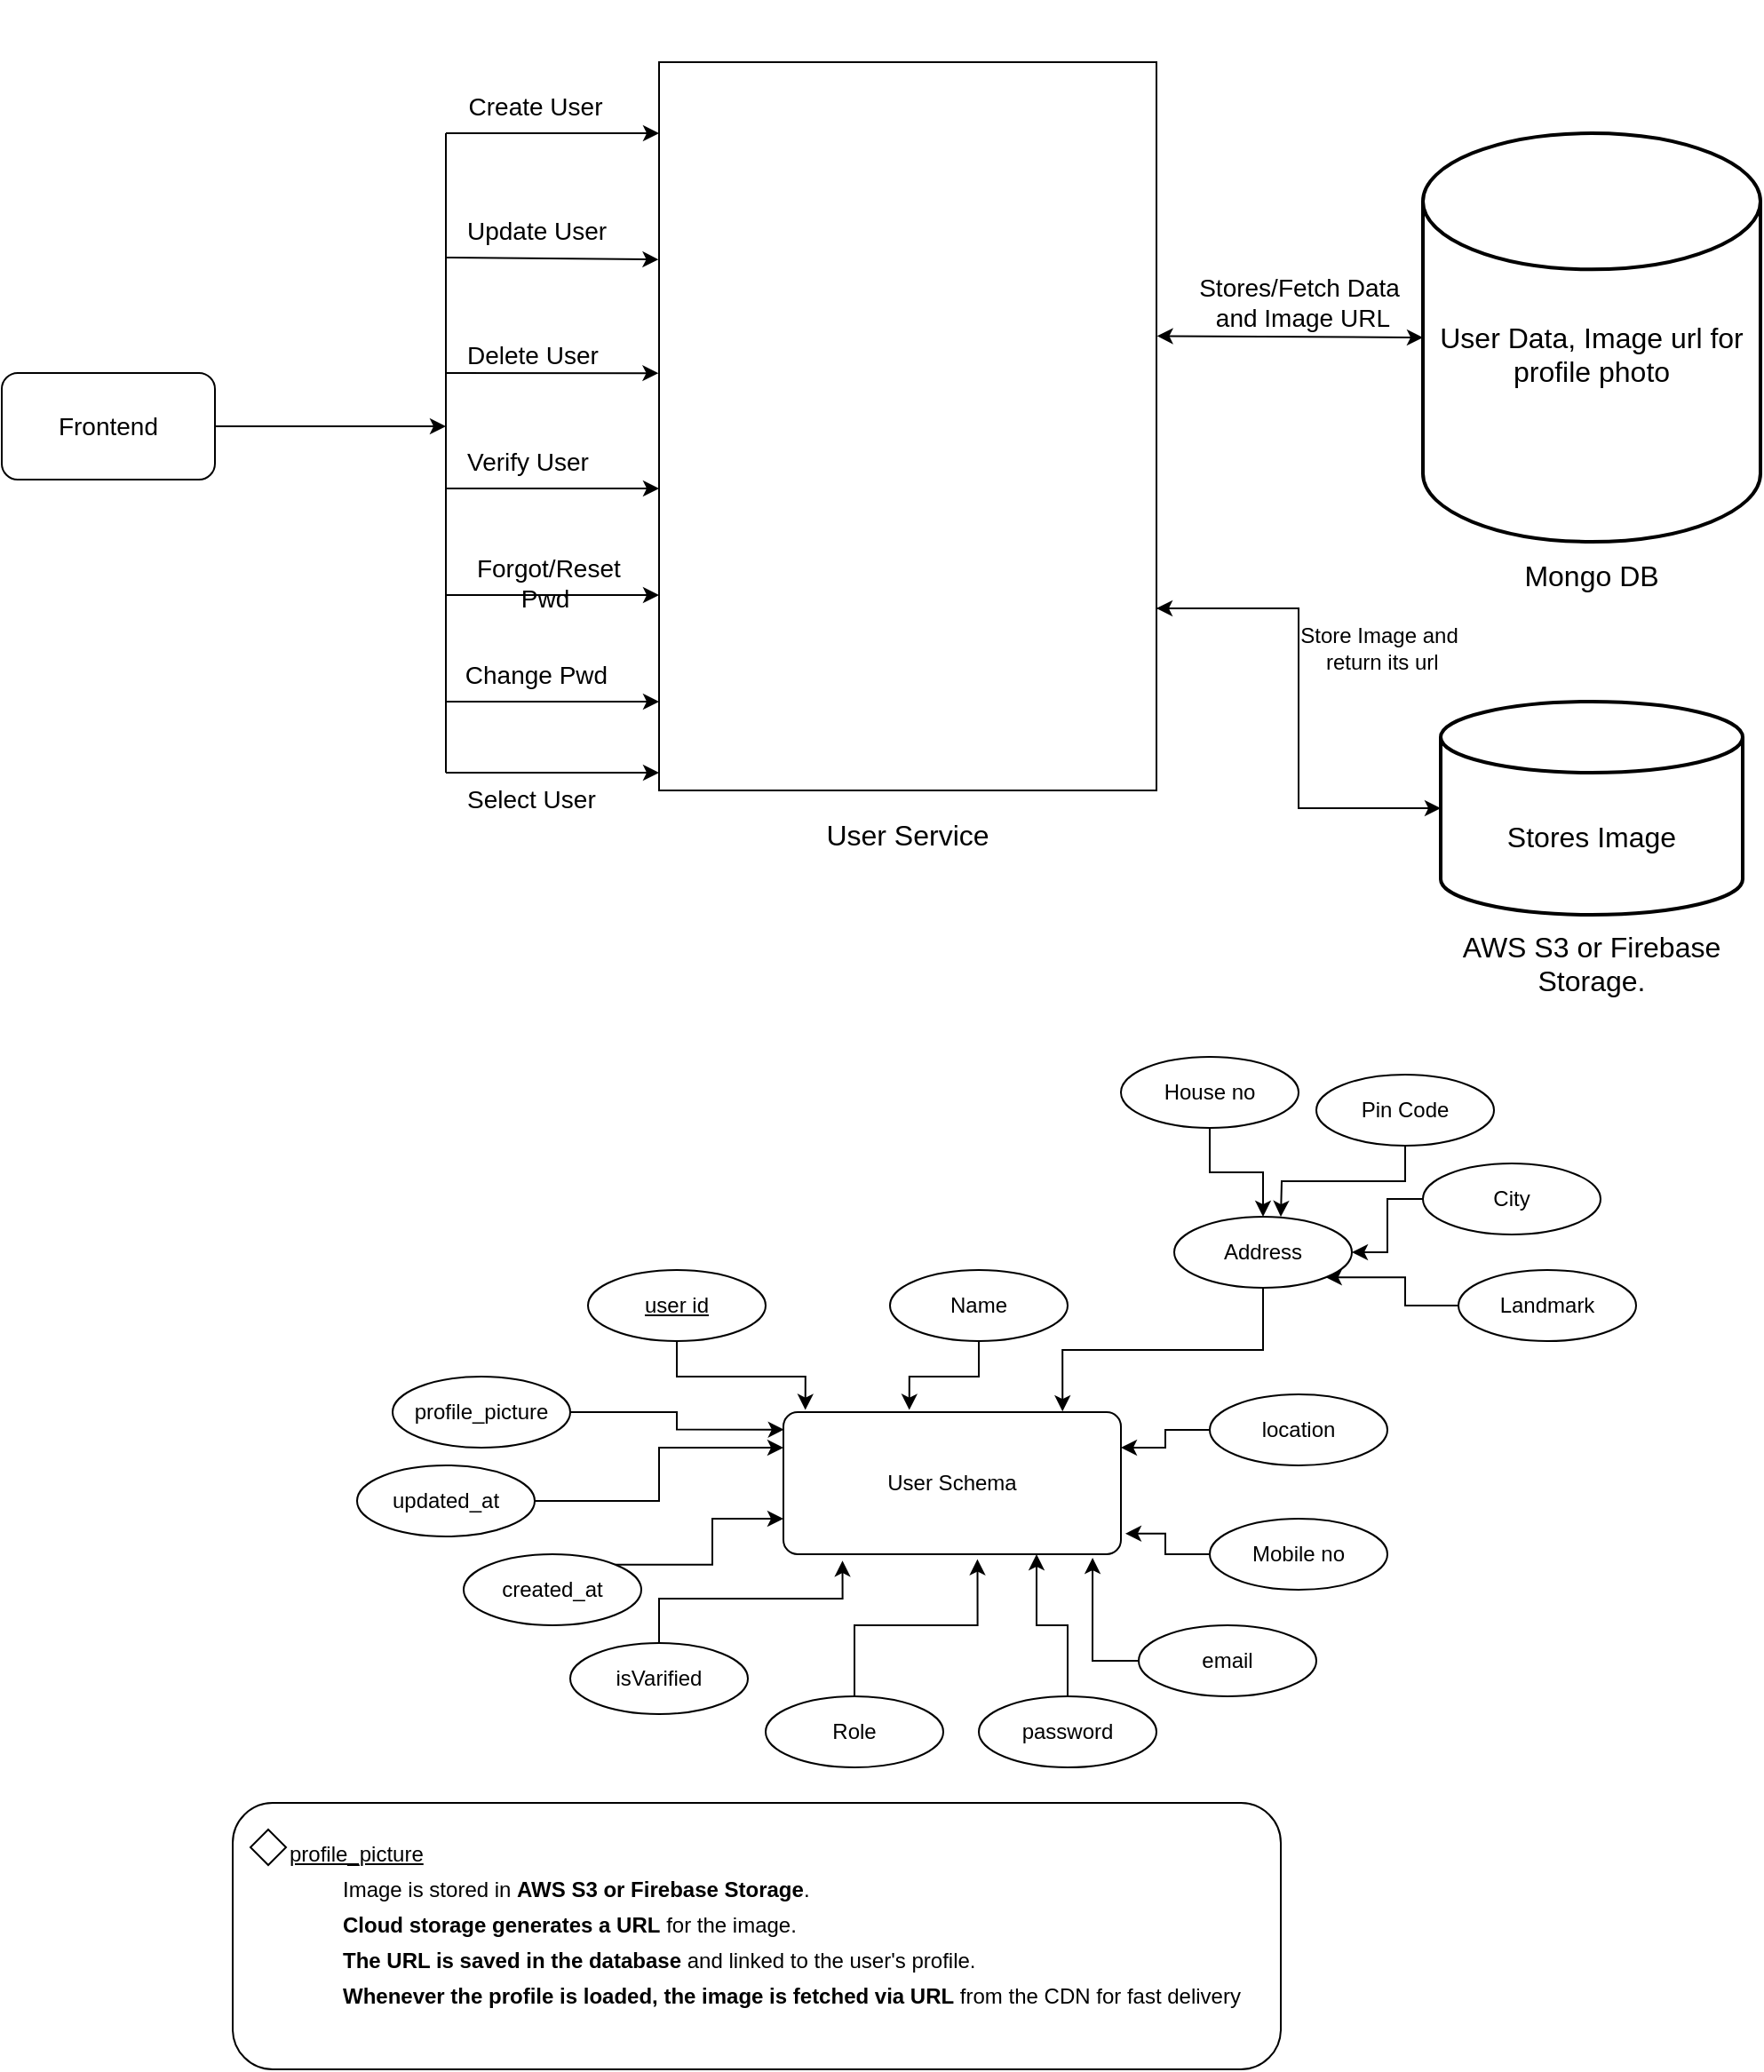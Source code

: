 <mxfile version="26.0.10">
  <diagram name="Page-1" id="o4gwaQnruwS_fug0mnDS">
    <mxGraphModel dx="2035" dy="1433" grid="1" gridSize="10" guides="1" tooltips="1" connect="1" arrows="1" fold="1" page="0" pageScale="1" pageWidth="1000" pageHeight="1169" math="0" shadow="0">
      <root>
        <mxCell id="0" />
        <mxCell id="1" parent="0" />
        <mxCell id="T8mHG3b7tJwAanFSALW9-45" value="&lt;div&gt;&lt;br&gt;&lt;/div&gt;&lt;div&gt;&lt;br&gt;&lt;/div&gt;&lt;div&gt;&lt;br&gt;&lt;/div&gt;&lt;div&gt;&lt;br&gt;&lt;/div&gt;&lt;div&gt;&lt;br&gt;&lt;/div&gt;&lt;div&gt;&lt;br&gt;&lt;/div&gt;&lt;div&gt;&lt;br&gt;&lt;/div&gt;&lt;div&gt;&lt;br&gt;&lt;/div&gt;&lt;div&gt;&lt;br&gt;&lt;/div&gt;&lt;div&gt;&lt;br&gt;&lt;/div&gt;&lt;div&gt;&lt;br&gt;&lt;/div&gt;&lt;div&gt;&lt;br&gt;&lt;/div&gt;&lt;div&gt;&lt;br&gt;&lt;/div&gt;&lt;div&gt;&lt;br&gt;&lt;/div&gt;&lt;div&gt;&lt;br&gt;&lt;/div&gt;&lt;div&gt;&lt;br&gt;&lt;/div&gt;&lt;div&gt;&lt;br&gt;&lt;/div&gt;&lt;div&gt;&lt;br&gt;&lt;/div&gt;&lt;div&gt;&lt;br&gt;&lt;/div&gt;&lt;div&gt;&lt;br&gt;&lt;/div&gt;&lt;div&gt;&lt;br&gt;&lt;/div&gt;&lt;div&gt;&lt;br&gt;&lt;/div&gt;&lt;div&gt;&lt;br&gt;&lt;/div&gt;&lt;div&gt;&lt;br&gt;&lt;/div&gt;&lt;div&gt;&lt;br&gt;&lt;/div&gt;&lt;div&gt;&lt;br&gt;&lt;/div&gt;&lt;div&gt;&lt;br&gt;&lt;/div&gt;&lt;div&gt;&lt;br&gt;&lt;/div&gt;&lt;div&gt;&lt;br&gt;&lt;/div&gt;&lt;div&gt;&lt;br&gt;&lt;/div&gt;&lt;div&gt;&lt;br&gt;&lt;/div&gt;&lt;div&gt;&lt;br&gt;&lt;/div&gt;&lt;div&gt;&lt;font size=&quot;3&quot;&gt;User Service&lt;/font&gt;&lt;/div&gt;" style="rounded=0;whiteSpace=wrap;html=1;" vertex="1" parent="1">
          <mxGeometry x="-110" y="-520" width="280" height="410" as="geometry" />
        </mxCell>
        <mxCell id="T8mHG3b7tJwAanFSALW9-46" value="&lt;div&gt;&lt;font size=&quot;3&quot;&gt;&lt;br&gt;&lt;/font&gt;&lt;/div&gt;&lt;font size=&quot;3&quot;&gt;&lt;div&gt;&lt;font size=&quot;3&quot;&gt;&lt;br&gt;&lt;/font&gt;&lt;/div&gt;&lt;div&gt;&lt;font size=&quot;3&quot;&gt;&lt;br&gt;&lt;/font&gt;&lt;/div&gt;&lt;div&gt;&lt;font size=&quot;3&quot;&gt;&lt;br&gt;&lt;/font&gt;&lt;/div&gt;&lt;div&gt;&lt;font size=&quot;3&quot;&gt;&lt;br&gt;&lt;/font&gt;&lt;/div&gt;&lt;div&gt;&lt;font size=&quot;3&quot;&gt;&lt;br&gt;&lt;/font&gt;&lt;/div&gt;&lt;div&gt;&lt;br&gt;&lt;/div&gt;&lt;div&gt;User Data,&amp;nbsp;&lt;span style=&quot;background-color: transparent; color: light-dark(rgb(0, 0, 0), rgb(255, 255, 255));&quot;&gt;Image url for profile photo&lt;/span&gt;&lt;/div&gt;&lt;div&gt;&lt;font size=&quot;3&quot;&gt;&lt;br&gt;&lt;/font&gt;&lt;/div&gt;&lt;div&gt;&lt;font size=&quot;3&quot;&gt;&lt;br&gt;&lt;/font&gt;&lt;/div&gt;&lt;div&gt;&lt;font size=&quot;3&quot;&gt;&lt;br&gt;&lt;/font&gt;&lt;/div&gt;&lt;div&gt;&lt;font size=&quot;3&quot;&gt;&lt;br&gt;&lt;/font&gt;&lt;/div&gt;&lt;div&gt;&lt;font size=&quot;3&quot;&gt;&lt;br&gt;&lt;/font&gt;&lt;/div&gt;&lt;div&gt;&lt;span style=&quot;background-color: transparent; color: light-dark(rgb(0, 0, 0), rgb(255, 255, 255));&quot;&gt;Mongo DB&lt;/span&gt;&lt;/div&gt;&lt;/font&gt;" style="strokeWidth=2;html=1;shape=mxgraph.flowchart.database;whiteSpace=wrap;" vertex="1" parent="1">
          <mxGeometry x="320" y="-480" width="190" height="230" as="geometry" />
        </mxCell>
        <mxCell id="T8mHG3b7tJwAanFSALW9-47" value="" style="endArrow=classic;startArrow=classic;html=1;rounded=0;entryX=0;entryY=0.5;entryDx=0;entryDy=0;entryPerimeter=0;exitX=1.001;exitY=0.376;exitDx=0;exitDy=0;exitPerimeter=0;" edge="1" parent="1" source="T8mHG3b7tJwAanFSALW9-45" target="T8mHG3b7tJwAanFSALW9-46">
          <mxGeometry width="50" height="50" relative="1" as="geometry">
            <mxPoint x="123" y="-365" as="sourcePoint" />
            <mxPoint x="290" y="-190" as="targetPoint" />
          </mxGeometry>
        </mxCell>
        <mxCell id="T8mHG3b7tJwAanFSALW9-48" value="User Schema" style="rounded=1;arcSize=10;whiteSpace=wrap;html=1;align=center;" vertex="1" parent="1">
          <mxGeometry x="-40" y="240" width="190" height="80" as="geometry" />
        </mxCell>
        <mxCell id="T8mHG3b7tJwAanFSALW9-50" style="edgeStyle=orthogonalEdgeStyle;rounded=0;orthogonalLoop=1;jettySize=auto;html=1;exitX=0.5;exitY=1;exitDx=0;exitDy=0;entryX=0.065;entryY=-0.015;entryDx=0;entryDy=0;entryPerimeter=0;" edge="1" parent="1" source="T8mHG3b7tJwAanFSALW9-49" target="T8mHG3b7tJwAanFSALW9-48">
          <mxGeometry relative="1" as="geometry" />
        </mxCell>
        <mxCell id="T8mHG3b7tJwAanFSALW9-49" value="&lt;u&gt;user id&lt;/u&gt;" style="ellipse;whiteSpace=wrap;html=1;align=center;" vertex="1" parent="1">
          <mxGeometry x="-150" y="160" width="100" height="40" as="geometry" />
        </mxCell>
        <mxCell id="T8mHG3b7tJwAanFSALW9-52" value="Name" style="ellipse;whiteSpace=wrap;html=1;align=center;" vertex="1" parent="1">
          <mxGeometry x="20" y="160" width="100" height="40" as="geometry" />
        </mxCell>
        <mxCell id="T8mHG3b7tJwAanFSALW9-53" style="edgeStyle=orthogonalEdgeStyle;rounded=0;orthogonalLoop=1;jettySize=auto;html=1;exitX=0.5;exitY=1;exitDx=0;exitDy=0;entryX=0.373;entryY=-0.015;entryDx=0;entryDy=0;entryPerimeter=0;" edge="1" parent="1" source="T8mHG3b7tJwAanFSALW9-52" target="T8mHG3b7tJwAanFSALW9-48">
          <mxGeometry relative="1" as="geometry" />
        </mxCell>
        <mxCell id="T8mHG3b7tJwAanFSALW9-54" value="Address" style="ellipse;whiteSpace=wrap;html=1;align=center;" vertex="1" parent="1">
          <mxGeometry x="180" y="130" width="100" height="40" as="geometry" />
        </mxCell>
        <mxCell id="T8mHG3b7tJwAanFSALW9-55" value="Mobile no" style="ellipse;whiteSpace=wrap;html=1;align=center;" vertex="1" parent="1">
          <mxGeometry x="200" y="300" width="100" height="40" as="geometry" />
        </mxCell>
        <mxCell id="T8mHG3b7tJwAanFSALW9-62" style="edgeStyle=orthogonalEdgeStyle;rounded=0;orthogonalLoop=1;jettySize=auto;html=1;exitX=0;exitY=0.5;exitDx=0;exitDy=0;entryX=1;entryY=0.25;entryDx=0;entryDy=0;" edge="1" parent="1" source="T8mHG3b7tJwAanFSALW9-56" target="T8mHG3b7tJwAanFSALW9-48">
          <mxGeometry relative="1" as="geometry" />
        </mxCell>
        <mxCell id="T8mHG3b7tJwAanFSALW9-56" value="location" style="ellipse;whiteSpace=wrap;html=1;align=center;" vertex="1" parent="1">
          <mxGeometry x="200" y="230" width="100" height="40" as="geometry" />
        </mxCell>
        <mxCell id="T8mHG3b7tJwAanFSALW9-64" style="edgeStyle=orthogonalEdgeStyle;rounded=0;orthogonalLoop=1;jettySize=auto;html=1;exitX=0.5;exitY=1;exitDx=0;exitDy=0;entryX=0.5;entryY=0;entryDx=0;entryDy=0;" edge="1" parent="1" source="T8mHG3b7tJwAanFSALW9-57" target="T8mHG3b7tJwAanFSALW9-54">
          <mxGeometry relative="1" as="geometry" />
        </mxCell>
        <mxCell id="T8mHG3b7tJwAanFSALW9-57" value="House no" style="ellipse;whiteSpace=wrap;html=1;align=center;" vertex="1" parent="1">
          <mxGeometry x="150" y="40" width="100" height="40" as="geometry" />
        </mxCell>
        <mxCell id="T8mHG3b7tJwAanFSALW9-65" style="edgeStyle=orthogonalEdgeStyle;rounded=0;orthogonalLoop=1;jettySize=auto;html=1;exitX=0.5;exitY=1;exitDx=0;exitDy=0;" edge="1" parent="1" source="T8mHG3b7tJwAanFSALW9-58">
          <mxGeometry relative="1" as="geometry">
            <mxPoint x="240" y="130" as="targetPoint" />
          </mxGeometry>
        </mxCell>
        <mxCell id="T8mHG3b7tJwAanFSALW9-58" value="Pin Code" style="ellipse;whiteSpace=wrap;html=1;align=center;" vertex="1" parent="1">
          <mxGeometry x="260" y="50" width="100" height="40" as="geometry" />
        </mxCell>
        <mxCell id="T8mHG3b7tJwAanFSALW9-68" style="edgeStyle=orthogonalEdgeStyle;rounded=0;orthogonalLoop=1;jettySize=auto;html=1;exitX=0;exitY=0.5;exitDx=0;exitDy=0;entryX=1;entryY=0.5;entryDx=0;entryDy=0;" edge="1" parent="1" source="T8mHG3b7tJwAanFSALW9-59" target="T8mHG3b7tJwAanFSALW9-54">
          <mxGeometry relative="1" as="geometry" />
        </mxCell>
        <mxCell id="T8mHG3b7tJwAanFSALW9-59" value="City" style="ellipse;whiteSpace=wrap;html=1;align=center;" vertex="1" parent="1">
          <mxGeometry x="320" y="100" width="100" height="40" as="geometry" />
        </mxCell>
        <mxCell id="T8mHG3b7tJwAanFSALW9-69" style="edgeStyle=orthogonalEdgeStyle;rounded=0;orthogonalLoop=1;jettySize=auto;html=1;exitX=0;exitY=0.5;exitDx=0;exitDy=0;entryX=1;entryY=1;entryDx=0;entryDy=0;" edge="1" parent="1" source="T8mHG3b7tJwAanFSALW9-60" target="T8mHG3b7tJwAanFSALW9-54">
          <mxGeometry relative="1" as="geometry" />
        </mxCell>
        <mxCell id="T8mHG3b7tJwAanFSALW9-60" value="Landm&lt;span style=&quot;background-color: transparent; color: light-dark(rgb(0, 0, 0), rgb(255, 255, 255));&quot;&gt;ark&lt;/span&gt;" style="ellipse;whiteSpace=wrap;html=1;align=center;" vertex="1" parent="1">
          <mxGeometry x="340" y="160" width="100" height="40" as="geometry" />
        </mxCell>
        <mxCell id="T8mHG3b7tJwAanFSALW9-61" style="edgeStyle=orthogonalEdgeStyle;rounded=0;orthogonalLoop=1;jettySize=auto;html=1;exitX=0.5;exitY=1;exitDx=0;exitDy=0;entryX=0.827;entryY=-0.005;entryDx=0;entryDy=0;entryPerimeter=0;" edge="1" parent="1" source="T8mHG3b7tJwAanFSALW9-54" target="T8mHG3b7tJwAanFSALW9-48">
          <mxGeometry relative="1" as="geometry" />
        </mxCell>
        <mxCell id="T8mHG3b7tJwAanFSALW9-63" style="edgeStyle=orthogonalEdgeStyle;rounded=0;orthogonalLoop=1;jettySize=auto;html=1;exitX=0;exitY=0.5;exitDx=0;exitDy=0;entryX=1.013;entryY=0.855;entryDx=0;entryDy=0;entryPerimeter=0;" edge="1" parent="1" source="T8mHG3b7tJwAanFSALW9-55" target="T8mHG3b7tJwAanFSALW9-48">
          <mxGeometry relative="1" as="geometry" />
        </mxCell>
        <mxCell id="T8mHG3b7tJwAanFSALW9-70" value="email" style="ellipse;whiteSpace=wrap;html=1;align=center;" vertex="1" parent="1">
          <mxGeometry x="160" y="360" width="100" height="40" as="geometry" />
        </mxCell>
        <mxCell id="T8mHG3b7tJwAanFSALW9-78" style="edgeStyle=orthogonalEdgeStyle;rounded=0;orthogonalLoop=1;jettySize=auto;html=1;exitX=0.5;exitY=0;exitDx=0;exitDy=0;entryX=0.75;entryY=1;entryDx=0;entryDy=0;" edge="1" parent="1" source="T8mHG3b7tJwAanFSALW9-71" target="T8mHG3b7tJwAanFSALW9-48">
          <mxGeometry relative="1" as="geometry" />
        </mxCell>
        <mxCell id="T8mHG3b7tJwAanFSALW9-71" value="password" style="ellipse;whiteSpace=wrap;html=1;align=center;" vertex="1" parent="1">
          <mxGeometry x="70" y="400" width="100" height="40" as="geometry" />
        </mxCell>
        <mxCell id="T8mHG3b7tJwAanFSALW9-72" value="Role" style="ellipse;whiteSpace=wrap;html=1;align=center;" vertex="1" parent="1">
          <mxGeometry x="-50" y="400" width="100" height="40" as="geometry" />
        </mxCell>
        <mxCell id="T8mHG3b7tJwAanFSALW9-74" value="isVarified" style="ellipse;whiteSpace=wrap;html=1;align=center;" vertex="1" parent="1">
          <mxGeometry x="-160" y="370" width="100" height="40" as="geometry" />
        </mxCell>
        <mxCell id="T8mHG3b7tJwAanFSALW9-81" style="edgeStyle=orthogonalEdgeStyle;rounded=0;orthogonalLoop=1;jettySize=auto;html=1;exitX=1;exitY=0;exitDx=0;exitDy=0;entryX=0;entryY=0.75;entryDx=0;entryDy=0;" edge="1" parent="1" source="T8mHG3b7tJwAanFSALW9-75" target="T8mHG3b7tJwAanFSALW9-48">
          <mxGeometry relative="1" as="geometry" />
        </mxCell>
        <mxCell id="T8mHG3b7tJwAanFSALW9-75" value="created_at" style="ellipse;whiteSpace=wrap;html=1;align=center;" vertex="1" parent="1">
          <mxGeometry x="-220" y="320" width="100" height="40" as="geometry" />
        </mxCell>
        <mxCell id="T8mHG3b7tJwAanFSALW9-82" style="edgeStyle=orthogonalEdgeStyle;rounded=0;orthogonalLoop=1;jettySize=auto;html=1;exitX=1;exitY=0.5;exitDx=0;exitDy=0;entryX=0;entryY=0.25;entryDx=0;entryDy=0;" edge="1" parent="1" source="T8mHG3b7tJwAanFSALW9-76" target="T8mHG3b7tJwAanFSALW9-48">
          <mxGeometry relative="1" as="geometry" />
        </mxCell>
        <mxCell id="T8mHG3b7tJwAanFSALW9-76" value="updated_at" style="ellipse;whiteSpace=wrap;html=1;align=center;" vertex="1" parent="1">
          <mxGeometry x="-280" y="270" width="100" height="40" as="geometry" />
        </mxCell>
        <mxCell id="T8mHG3b7tJwAanFSALW9-77" style="edgeStyle=orthogonalEdgeStyle;rounded=0;orthogonalLoop=1;jettySize=auto;html=1;exitX=0;exitY=0.5;exitDx=0;exitDy=0;entryX=0.916;entryY=1.025;entryDx=0;entryDy=0;entryPerimeter=0;" edge="1" parent="1" source="T8mHG3b7tJwAanFSALW9-70" target="T8mHG3b7tJwAanFSALW9-48">
          <mxGeometry relative="1" as="geometry" />
        </mxCell>
        <mxCell id="T8mHG3b7tJwAanFSALW9-79" style="edgeStyle=orthogonalEdgeStyle;rounded=0;orthogonalLoop=1;jettySize=auto;html=1;exitX=0.5;exitY=0;exitDx=0;exitDy=0;entryX=0.575;entryY=1.035;entryDx=0;entryDy=0;entryPerimeter=0;" edge="1" parent="1" source="T8mHG3b7tJwAanFSALW9-72" target="T8mHG3b7tJwAanFSALW9-48">
          <mxGeometry relative="1" as="geometry" />
        </mxCell>
        <mxCell id="T8mHG3b7tJwAanFSALW9-80" style="edgeStyle=orthogonalEdgeStyle;rounded=0;orthogonalLoop=1;jettySize=auto;html=1;exitX=0.5;exitY=0;exitDx=0;exitDy=0;entryX=0.175;entryY=1.045;entryDx=0;entryDy=0;entryPerimeter=0;" edge="1" parent="1" source="T8mHG3b7tJwAanFSALW9-74" target="T8mHG3b7tJwAanFSALW9-48">
          <mxGeometry relative="1" as="geometry" />
        </mxCell>
        <mxCell id="T8mHG3b7tJwAanFSALW9-87" style="edgeStyle=orthogonalEdgeStyle;rounded=0;orthogonalLoop=1;jettySize=auto;html=1;exitX=1;exitY=0.5;exitDx=0;exitDy=0;" edge="1" parent="1" source="T8mHG3b7tJwAanFSALW9-84">
          <mxGeometry relative="1" as="geometry">
            <mxPoint x="-230" y="-315" as="targetPoint" />
          </mxGeometry>
        </mxCell>
        <mxCell id="T8mHG3b7tJwAanFSALW9-84" value="&lt;font style=&quot;font-size: 14px;&quot;&gt;Frontend&lt;/font&gt;" style="rounded=1;whiteSpace=wrap;html=1;" vertex="1" parent="1">
          <mxGeometry x="-480" y="-345" width="120" height="60" as="geometry" />
        </mxCell>
        <mxCell id="T8mHG3b7tJwAanFSALW9-86" value="" style="endArrow=none;html=1;rounded=0;" edge="1" parent="1">
          <mxGeometry width="50" height="50" relative="1" as="geometry">
            <mxPoint x="-230" y="-120" as="sourcePoint" />
            <mxPoint x="-230" y="-480" as="targetPoint" />
          </mxGeometry>
        </mxCell>
        <mxCell id="T8mHG3b7tJwAanFSALW9-88" value="" style="endArrow=classic;html=1;rounded=0;" edge="1" parent="1">
          <mxGeometry width="50" height="50" relative="1" as="geometry">
            <mxPoint x="-230" y="-480" as="sourcePoint" />
            <mxPoint x="-110" y="-480" as="targetPoint" />
          </mxGeometry>
        </mxCell>
        <mxCell id="T8mHG3b7tJwAanFSALW9-89" value="&lt;font style=&quot;font-size: 14px;&quot;&gt;Create User&lt;/font&gt;" style="text;html=1;align=center;verticalAlign=middle;resizable=0;points=[];autosize=1;strokeColor=none;fillColor=none;" vertex="1" parent="1">
          <mxGeometry x="-230" y="-510" width="100" height="30" as="geometry" />
        </mxCell>
        <mxCell id="T8mHG3b7tJwAanFSALW9-92" value="" style="endArrow=classic;html=1;rounded=0;entryX=-0.001;entryY=0.271;entryDx=0;entryDy=0;entryPerimeter=0;" edge="1" parent="1" target="T8mHG3b7tJwAanFSALW9-45">
          <mxGeometry width="50" height="50" relative="1" as="geometry">
            <mxPoint x="-230" y="-410" as="sourcePoint" />
            <mxPoint x="-120" y="-410" as="targetPoint" />
          </mxGeometry>
        </mxCell>
        <mxCell id="T8mHG3b7tJwAanFSALW9-93" value="&lt;span style=&quot;color: rgb(0, 0, 0); font-family: Helvetica; font-size: 14px; font-style: normal; font-variant-ligatures: normal; font-variant-caps: normal; font-weight: 400; letter-spacing: normal; orphans: 2; text-align: center; text-indent: 0px; text-transform: none; widows: 2; word-spacing: 0px; -webkit-text-stroke-width: 0px; white-space: nowrap; background-color: rgb(255, 255, 255); text-decoration-thickness: initial; text-decoration-style: initial; text-decoration-color: initial; float: none; display: inline !important;&quot;&gt;Update User&lt;/span&gt;" style="text;whiteSpace=wrap;html=1;" vertex="1" parent="1">
          <mxGeometry x="-220" y="-440" width="110" height="40" as="geometry" />
        </mxCell>
        <mxCell id="T8mHG3b7tJwAanFSALW9-94" value="&lt;div style=&quot;text-align: center;&quot;&gt;&lt;span style=&quot;background-color: transparent; color: light-dark(rgb(0, 0, 0), rgb(255, 255, 255)); font-size: 14px; text-wrap-mode: nowrap;&quot;&gt;Delete User&lt;/span&gt;&lt;/div&gt;" style="text;whiteSpace=wrap;html=1;" vertex="1" parent="1">
          <mxGeometry x="-220" y="-370" width="110" height="40" as="geometry" />
        </mxCell>
        <mxCell id="T8mHG3b7tJwAanFSALW9-95" value="" style="endArrow=classic;html=1;rounded=0;entryX=-0.001;entryY=0.427;entryDx=0;entryDy=0;entryPerimeter=0;" edge="1" parent="1" target="T8mHG3b7tJwAanFSALW9-45">
          <mxGeometry width="50" height="50" relative="1" as="geometry">
            <mxPoint x="-230" y="-345" as="sourcePoint" />
            <mxPoint x="-120" y="-345" as="targetPoint" />
          </mxGeometry>
        </mxCell>
        <mxCell id="T8mHG3b7tJwAanFSALW9-97" value="&lt;div style=&quot;text-align: center;&quot;&gt;&lt;span style=&quot;background-color: transparent; color: light-dark(rgb(0, 0, 0), rgb(255, 255, 255)); font-size: 14px; text-wrap-mode: nowrap;&quot;&gt;Verify User&lt;/span&gt;&lt;/div&gt;" style="text;whiteSpace=wrap;html=1;" vertex="1" parent="1">
          <mxGeometry x="-220" y="-310" width="110" height="40" as="geometry" />
        </mxCell>
        <mxCell id="T8mHG3b7tJwAanFSALW9-101" value="" style="endArrow=classic;html=1;rounded=0;" edge="1" parent="1">
          <mxGeometry width="50" height="50" relative="1" as="geometry">
            <mxPoint x="-230" y="-280" as="sourcePoint" />
            <mxPoint x="-110" y="-280" as="targetPoint" />
          </mxGeometry>
        </mxCell>
        <mxCell id="T8mHG3b7tJwAanFSALW9-102" value="" style="endArrow=classic;html=1;rounded=0;" edge="1" parent="1">
          <mxGeometry width="50" height="50" relative="1" as="geometry">
            <mxPoint x="-230" y="-220" as="sourcePoint" />
            <mxPoint x="-110" y="-220" as="targetPoint" />
          </mxGeometry>
        </mxCell>
        <mxCell id="T8mHG3b7tJwAanFSALW9-103" value="" style="endArrow=classic;html=1;rounded=0;" edge="1" parent="1">
          <mxGeometry width="50" height="50" relative="1" as="geometry">
            <mxPoint x="-230" y="-160" as="sourcePoint" />
            <mxPoint x="-110" y="-160" as="targetPoint" />
          </mxGeometry>
        </mxCell>
        <mxCell id="T8mHG3b7tJwAanFSALW9-104" value="&lt;div style=&quot;text-align: center;&quot;&gt;&lt;span style=&quot;background-color: transparent; color: light-dark(rgb(0, 0, 0), rgb(255, 255, 255)); font-size: 14px; text-wrap-mode: nowrap;&quot;&gt;&amp;nbsp;Forgot/Reset Pwd&lt;/span&gt;&lt;/div&gt;" style="text;whiteSpace=wrap;html=1;" vertex="1" parent="1">
          <mxGeometry x="-230" y="-250" width="110" height="40" as="geometry" />
        </mxCell>
        <mxCell id="T8mHG3b7tJwAanFSALW9-106" value="&lt;div style=&quot;text-align: center;&quot;&gt;&lt;span style=&quot;background-color: transparent; color: light-dark(rgb(0, 0, 0), rgb(255, 255, 255)); font-size: 14px; text-wrap-mode: nowrap;&quot;&gt;&amp;nbsp;Change Pwd&lt;/span&gt;&lt;/div&gt;" style="text;whiteSpace=wrap;html=1;" vertex="1" parent="1">
          <mxGeometry x="-225" y="-190" width="110" height="40" as="geometry" />
        </mxCell>
        <mxCell id="T8mHG3b7tJwAanFSALW9-108" value="profile_picture" style="ellipse;whiteSpace=wrap;html=1;align=center;" vertex="1" parent="1">
          <mxGeometry x="-260" y="220" width="100" height="40" as="geometry" />
        </mxCell>
        <mxCell id="T8mHG3b7tJwAanFSALW9-109" style="edgeStyle=orthogonalEdgeStyle;rounded=0;orthogonalLoop=1;jettySize=auto;html=1;exitX=1;exitY=0.5;exitDx=0;exitDy=0;entryX=0.002;entryY=0.123;entryDx=0;entryDy=0;entryPerimeter=0;" edge="1" parent="1" source="T8mHG3b7tJwAanFSALW9-108" target="T8mHG3b7tJwAanFSALW9-48">
          <mxGeometry relative="1" as="geometry" />
        </mxCell>
        <mxCell id="T8mHG3b7tJwAanFSALW9-110" value="&lt;span style=&quot;color: rgb(0, 0, 0); font-family: Helvetica; font-size: 12px; font-style: normal; font-variant-ligatures: normal; font-variant-caps: normal; font-weight: 400; letter-spacing: normal; orphans: 2; text-align: center; text-indent: 0px; text-transform: none; widows: 2; word-spacing: 0px; -webkit-text-stroke-width: 0px; white-space: normal; background-color: rgb(255, 255, 255); text-decoration-thickness: initial; text-decoration-style: initial; text-decoration-color: initial; float: none; display: inline !important;&quot;&gt;&lt;u&gt;profile_picture&lt;/u&gt;&lt;/span&gt;" style="text;whiteSpace=wrap;html=1;" vertex="1" parent="1">
          <mxGeometry x="-320" y="475" width="110" height="40" as="geometry" />
        </mxCell>
        <mxCell id="T8mHG3b7tJwAanFSALW9-111" value="Image is stored in &lt;strong&gt;AWS S3 or Firebase Storage&lt;/strong&gt;." style="text;whiteSpace=wrap;html=1;" vertex="1" parent="1">
          <mxGeometry x="-290" y="495" width="300" height="40" as="geometry" />
        </mxCell>
        <mxCell id="T8mHG3b7tJwAanFSALW9-113" value="&lt;strong style=&quot;forced-color-adjust: none; color: rgb(0, 0, 0); font-family: Helvetica; font-size: 12px; font-style: normal; font-variant-ligatures: normal; font-variant-caps: normal; letter-spacing: normal; orphans: 2; text-align: left; text-indent: 0px; text-transform: none; widows: 2; word-spacing: 0px; -webkit-text-stroke-width: 0px; white-space: normal; background-color: rgb(255, 255, 255); text-decoration-thickness: initial; text-decoration-style: initial; text-decoration-color: initial;&quot;&gt;Cloud storage generates a URL&lt;/strong&gt;&lt;span style=&quot;color: rgb(0, 0, 0); font-family: Helvetica; font-size: 12px; font-style: normal; font-variant-ligatures: normal; font-variant-caps: normal; font-weight: 400; letter-spacing: normal; orphans: 2; text-align: left; text-indent: 0px; text-transform: none; widows: 2; word-spacing: 0px; -webkit-text-stroke-width: 0px; white-space: normal; background-color: rgb(255, 255, 255); text-decoration-thickness: initial; text-decoration-style: initial; text-decoration-color: initial; display: inline !important; float: none;&quot;&gt;&lt;span&gt;&amp;nbsp;&lt;/span&gt;for the image.&lt;/span&gt;" style="text;whiteSpace=wrap;html=1;" vertex="1" parent="1">
          <mxGeometry x="-290" y="515" width="290" height="40" as="geometry" />
        </mxCell>
        <mxCell id="T8mHG3b7tJwAanFSALW9-114" value="&lt;strong&gt;The URL is saved in the database&lt;/strong&gt; and linked to the user&#39;s profile." style="text;whiteSpace=wrap;html=1;" vertex="1" parent="1">
          <mxGeometry x="-290" y="535" width="370" height="40" as="geometry" />
        </mxCell>
        <mxCell id="T8mHG3b7tJwAanFSALW9-122" value="&lt;strong&gt;Whenever the profile is loaded, the image is fetched via URL&lt;/strong&gt; from the CDN for fast delivery" style="text;whiteSpace=wrap;html=1;" vertex="1" parent="1">
          <mxGeometry x="-290" y="555" width="510" height="40" as="geometry" />
        </mxCell>
        <mxCell id="T8mHG3b7tJwAanFSALW9-125" value="" style="rounded=1;whiteSpace=wrap;html=1;fillColor=none;" vertex="1" parent="1">
          <mxGeometry x="-350" y="460" width="590" height="150" as="geometry" />
        </mxCell>
        <mxCell id="T8mHG3b7tJwAanFSALW9-126" value="" style="rhombus;whiteSpace=wrap;html=1;" vertex="1" parent="1">
          <mxGeometry x="-340" y="475" width="20" height="20" as="geometry" />
        </mxCell>
        <mxCell id="T8mHG3b7tJwAanFSALW9-127" value="" style="endArrow=classic;html=1;rounded=0;" edge="1" parent="1">
          <mxGeometry width="50" height="50" relative="1" as="geometry">
            <mxPoint x="-230" y="-120" as="sourcePoint" />
            <mxPoint x="-110" y="-120" as="targetPoint" />
          </mxGeometry>
        </mxCell>
        <mxCell id="T8mHG3b7tJwAanFSALW9-128" value="&lt;div style=&quot;text-align: center;&quot;&gt;&lt;span style=&quot;background-color: transparent; color: light-dark(rgb(0, 0, 0), rgb(255, 255, 255)); font-size: 14px; text-wrap-mode: nowrap;&quot;&gt;Select User&lt;/span&gt;&lt;/div&gt;" style="text;whiteSpace=wrap;html=1;" vertex="1" parent="1">
          <mxGeometry x="-220" y="-120" width="110" height="40" as="geometry" />
        </mxCell>
        <mxCell id="T8mHG3b7tJwAanFSALW9-136" style="edgeStyle=orthogonalEdgeStyle;rounded=0;orthogonalLoop=1;jettySize=auto;html=1;exitX=0;exitY=0.5;exitDx=0;exitDy=0;exitPerimeter=0;entryX=1;entryY=0.75;entryDx=0;entryDy=0;" edge="1" parent="1" source="T8mHG3b7tJwAanFSALW9-130" target="T8mHG3b7tJwAanFSALW9-45">
          <mxGeometry relative="1" as="geometry" />
        </mxCell>
        <mxCell id="T8mHG3b7tJwAanFSALW9-130" value="&lt;font style=&quot;font-size: 14px;&quot;&gt;&lt;span style=&quot;white-space: pre;&quot;&gt;&#x9;&lt;/span&gt;&lt;span style=&quot;white-space: pre;&quot;&gt;&#x9;&lt;/span&gt;&lt;/font&gt;&lt;div&gt;&lt;font size=&quot;3&quot;&gt;&lt;br&gt;&lt;/font&gt;&lt;/div&gt;&lt;div&gt;&lt;font size=&quot;3&quot;&gt;&lt;br&gt;&lt;/font&gt;&lt;/div&gt;&lt;div&gt;&lt;font size=&quot;3&quot;&gt;&lt;br&gt;&lt;/font&gt;&lt;/div&gt;&lt;div&gt;&lt;font size=&quot;3&quot;&gt;&lt;br&gt;&lt;/font&gt;&lt;/div&gt;&lt;div&gt;&lt;font size=&quot;3&quot;&gt;&lt;br&gt;&lt;/font&gt;&lt;/div&gt;&lt;div&gt;&lt;font size=&quot;3&quot;&gt;Stores Image&lt;/font&gt;&lt;/div&gt;&lt;div&gt;&lt;br&gt;&lt;/div&gt;&lt;div&gt;&lt;br&gt;&lt;/div&gt;&lt;div&gt;&lt;br&gt;&lt;/div&gt;&lt;div&gt;&lt;font size=&quot;3&quot;&gt;AWS S3 or Firebase Storage.&lt;/font&gt;&lt;/div&gt;" style="strokeWidth=2;html=1;shape=mxgraph.flowchart.database;whiteSpace=wrap;" vertex="1" parent="1">
          <mxGeometry x="330" y="-160" width="170" height="120" as="geometry" />
        </mxCell>
        <mxCell id="T8mHG3b7tJwAanFSALW9-133" value="&lt;font style=&quot;font-size: 14px;&quot;&gt;Stores/Fetch Data&lt;/font&gt;&lt;div&gt;&lt;font style=&quot;font-size: 14px;&quot;&gt;&amp;nbsp;and&amp;nbsp;&lt;/font&gt;&lt;span style=&quot;font-size: 14px; background-color: transparent; color: light-dark(rgb(0, 0, 0), rgb(255, 255, 255));&quot;&gt;Image URL&lt;/span&gt;&lt;/div&gt;" style="text;html=1;align=center;verticalAlign=middle;resizable=0;points=[];autosize=1;strokeColor=none;fillColor=none;" vertex="1" parent="1">
          <mxGeometry x="180" y="-410" width="140" height="50" as="geometry" />
        </mxCell>
        <mxCell id="T8mHG3b7tJwAanFSALW9-135" style="edgeStyle=orthogonalEdgeStyle;rounded=0;orthogonalLoop=1;jettySize=auto;html=1;exitX=1;exitY=0.75;exitDx=0;exitDy=0;entryX=0;entryY=0.5;entryDx=0;entryDy=0;entryPerimeter=0;" edge="1" parent="1" source="T8mHG3b7tJwAanFSALW9-45" target="T8mHG3b7tJwAanFSALW9-130">
          <mxGeometry relative="1" as="geometry" />
        </mxCell>
        <mxCell id="T8mHG3b7tJwAanFSALW9-137" value="Store Image and&lt;div&gt;&amp;nbsp;return its url&lt;/div&gt;" style="text;html=1;align=center;verticalAlign=middle;resizable=0;points=[];autosize=1;strokeColor=none;fillColor=none;" vertex="1" parent="1">
          <mxGeometry x="240" y="-210" width="110" height="40" as="geometry" />
        </mxCell>
      </root>
    </mxGraphModel>
  </diagram>
</mxfile>
